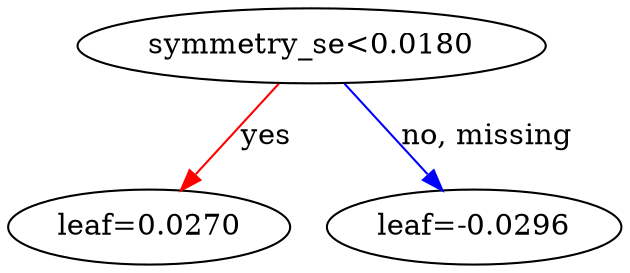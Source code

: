 digraph {
    graph [ rankdir=TB ]
    graph [ rankdir="UD" ]

    0 [ label="symmetry_se<0.0180" ]
    0 -> 1 [label="yes" color="#FF0000"]
    0 -> 2 [label="no, missing" color="#0000FF"]

    1 [ label="leaf=0.0270" ]

    2 [ label="leaf=-0.0296" ]
}

